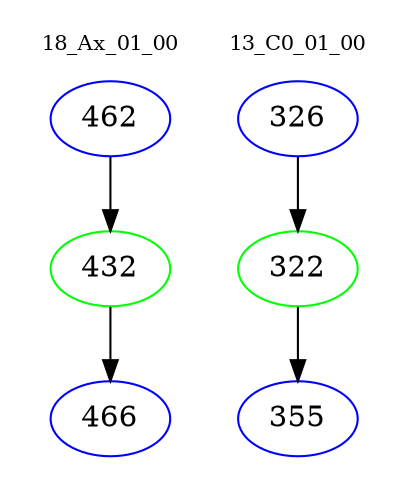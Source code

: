 digraph{
subgraph cluster_0 {
color = white
label = "18_Ax_01_00";
fontsize=10;
T0_462 [label="462", color="blue"]
T0_462 -> T0_432 [color="black"]
T0_432 [label="432", color="green"]
T0_432 -> T0_466 [color="black"]
T0_466 [label="466", color="blue"]
}
subgraph cluster_1 {
color = white
label = "13_C0_01_00";
fontsize=10;
T1_326 [label="326", color="blue"]
T1_326 -> T1_322 [color="black"]
T1_322 [label="322", color="green"]
T1_322 -> T1_355 [color="black"]
T1_355 [label="355", color="blue"]
}
}
